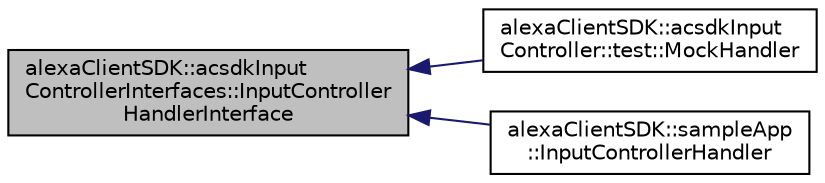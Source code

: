 digraph "alexaClientSDK::acsdkInputControllerInterfaces::InputControllerHandlerInterface"
{
 // LATEX_PDF_SIZE
  edge [fontname="Helvetica",fontsize="10",labelfontname="Helvetica",labelfontsize="10"];
  node [fontname="Helvetica",fontsize="10",shape=record];
  rankdir="LR";
  Node1 [label="alexaClientSDK::acsdkInput\lControllerInterfaces::InputController\lHandlerInterface",height=0.2,width=0.4,color="black", fillcolor="grey75", style="filled", fontcolor="black",tooltip=" "];
  Node1 -> Node2 [dir="back",color="midnightblue",fontsize="10",style="solid",fontname="Helvetica"];
  Node2 [label="alexaClientSDK::acsdkInput\lController::test::MockHandler",height=0.2,width=0.4,color="black", fillcolor="white", style="filled",URL="$classalexa_client_s_d_k_1_1acsdk_input_controller_1_1test_1_1_mock_handler.html",tooltip="A Mock for InputControllerHandlerInterface."];
  Node1 -> Node3 [dir="back",color="midnightblue",fontsize="10",style="solid",fontname="Helvetica"];
  Node3 [label="alexaClientSDK::sampleApp\l::InputControllerHandler",height=0.2,width=0.4,color="black", fillcolor="white", style="filled",URL="$classalexa_client_s_d_k_1_1sample_app_1_1_input_controller_handler.html",tooltip=" "];
}
